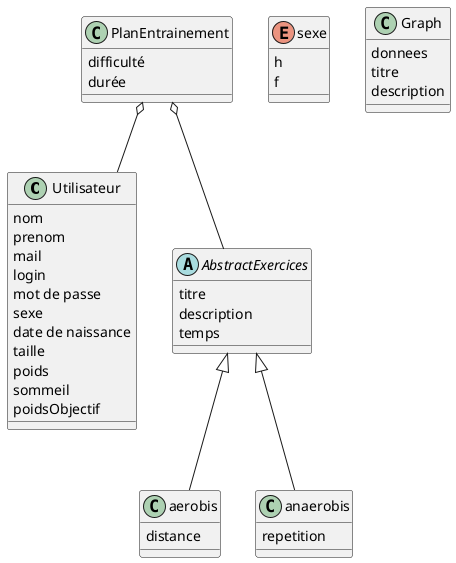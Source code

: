 @startuml




class Utilisateur{
nom
prenom
mail
login
mot de passe
sexe
date de naissance
taille
poids
sommeil
poidsObjectif
}

class PlanEntrainement {
difficulté
durée
}

abstract class AbstractExercices {
titre
description
temps
}

enum sexe{
h
f
}

class aerobis{
distance
}

class anaerobis{ 
repetition
}


class Graph{
donnees
titre
description
}

AbstractExercices <|--  aerobis
AbstractExercices <|--  anaerobis

PlanEntrainement o-- Utilisateur
PlanEntrainement o-- AbstractExercices

@enduml